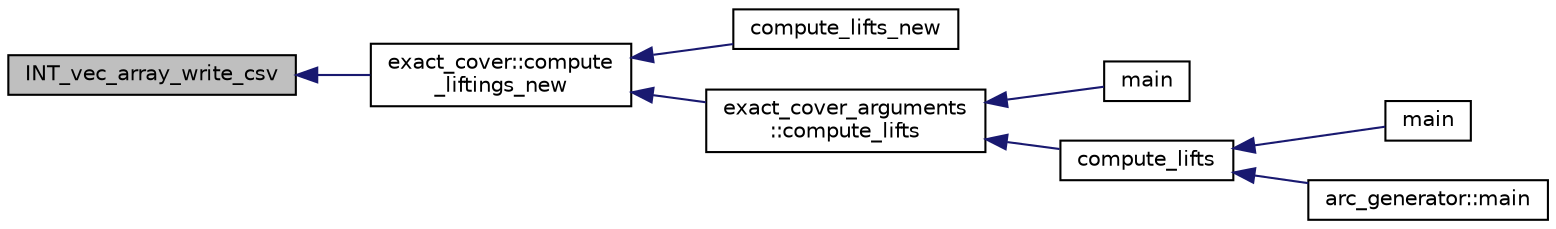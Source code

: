 digraph "INT_vec_array_write_csv"
{
  edge [fontname="Helvetica",fontsize="10",labelfontname="Helvetica",labelfontsize="10"];
  node [fontname="Helvetica",fontsize="10",shape=record];
  rankdir="LR";
  Node1823 [label="INT_vec_array_write_csv",height=0.2,width=0.4,color="black", fillcolor="grey75", style="filled", fontcolor="black"];
  Node1823 -> Node1824 [dir="back",color="midnightblue",fontsize="10",style="solid",fontname="Helvetica"];
  Node1824 [label="exact_cover::compute\l_liftings_new",height=0.2,width=0.4,color="black", fillcolor="white", style="filled",URL="$df/d94/classexact__cover.html#a1438b5e280f85abcabeb7f68eeabb72b"];
  Node1824 -> Node1825 [dir="back",color="midnightblue",fontsize="10",style="solid",fontname="Helvetica"];
  Node1825 [label="compute_lifts_new",height=0.2,width=0.4,color="black", fillcolor="white", style="filled",URL="$d0/d76/tl__algebra__and__number__theory_8h.html#a7572cd3732ca8df324632282e9002dc4"];
  Node1824 -> Node1826 [dir="back",color="midnightblue",fontsize="10",style="solid",fontname="Helvetica"];
  Node1826 [label="exact_cover_arguments\l::compute_lifts",height=0.2,width=0.4,color="black", fillcolor="white", style="filled",URL="$d3/dae/classexact__cover__arguments.html#ab0cdb09a17201c89aa9f83bd511dbbf7"];
  Node1826 -> Node1827 [dir="back",color="midnightblue",fontsize="10",style="solid",fontname="Helvetica"];
  Node1827 [label="main",height=0.2,width=0.4,color="black", fillcolor="white", style="filled",URL="$dc/df8/spread__classify_8_c.html#a217dbf8b442f20279ea00b898af96f52"];
  Node1826 -> Node1828 [dir="back",color="midnightblue",fontsize="10",style="solid",fontname="Helvetica"];
  Node1828 [label="compute_lifts",height=0.2,width=0.4,color="black", fillcolor="white", style="filled",URL="$d0/d76/tl__algebra__and__number__theory_8h.html#a82fe3b66a6f9d9075eb8847d7bfe556b"];
  Node1828 -> Node1829 [dir="back",color="midnightblue",fontsize="10",style="solid",fontname="Helvetica"];
  Node1829 [label="main",height=0.2,width=0.4,color="black", fillcolor="white", style="filled",URL="$d1/d5e/blt__main_8_c.html#a217dbf8b442f20279ea00b898af96f52"];
  Node1828 -> Node1830 [dir="back",color="midnightblue",fontsize="10",style="solid",fontname="Helvetica"];
  Node1830 [label="arc_generator::main",height=0.2,width=0.4,color="black", fillcolor="white", style="filled",URL="$d4/d21/classarc__generator.html#ad80140b51b165dad1fe6ab232be7829a"];
}
